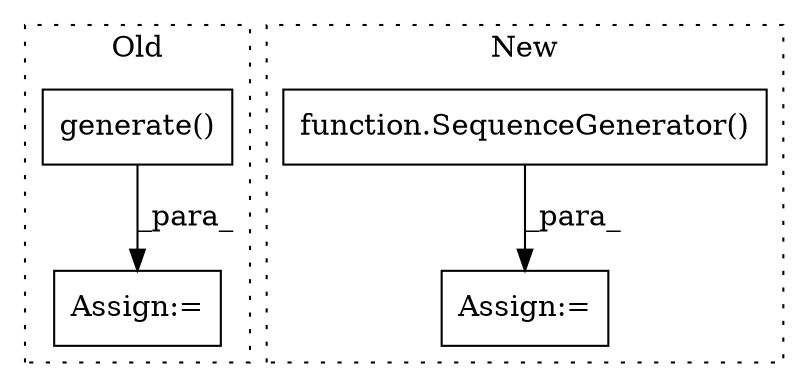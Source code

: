 digraph G {
subgraph cluster0 {
1 [label="generate()" a="75" s="2773,2810" l="19,14" shape="box"];
4 [label="Assign:=" a="68" s="2770" l="3" shape="box"];
label = "Old";
style="dotted";
}
subgraph cluster1 {
2 [label="function.SequenceGenerator()" a="75" s="2715,2746" l="18,34" shape="box"];
3 [label="Assign:=" a="68" s="2712" l="3" shape="box"];
label = "New";
style="dotted";
}
1 -> 4 [label="_para_"];
2 -> 3 [label="_para_"];
}